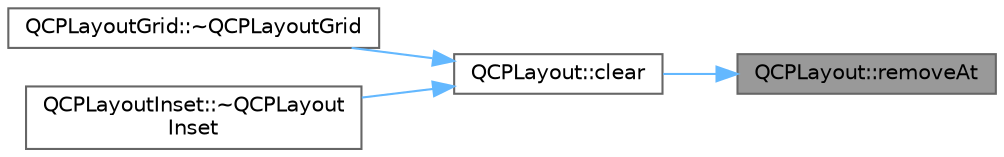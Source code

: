 digraph "QCPLayout::removeAt"
{
 // LATEX_PDF_SIZE
  bgcolor="transparent";
  edge [fontname=Helvetica,fontsize=10,labelfontname=Helvetica,labelfontsize=10];
  node [fontname=Helvetica,fontsize=10,shape=box,height=0.2,width=0.4];
  rankdir="RL";
  Node1 [label="QCPLayout::removeAt",height=0.2,width=0.4,color="gray40", fillcolor="grey60", style="filled", fontcolor="black",tooltip=" "];
  Node1 -> Node2 [dir="back",color="steelblue1",style="solid"];
  Node2 [label="QCPLayout::clear",height=0.2,width=0.4,color="grey40", fillcolor="white", style="filled",URL="$class_q_c_p_layout.html#a02883bdf2769b5b227f0232dba1ac4ee",tooltip=" "];
  Node2 -> Node3 [dir="back",color="steelblue1",style="solid"];
  Node3 [label="QCPLayoutGrid::~QCPLayoutGrid",height=0.2,width=0.4,color="grey40", fillcolor="white", style="filled",URL="$class_q_c_p_layout_grid.html#af859f4a4db693a21056a9e615f6c4a90",tooltip=" "];
  Node2 -> Node4 [dir="back",color="steelblue1",style="solid"];
  Node4 [label="QCPLayoutInset::~QCPLayout\lInset",height=0.2,width=0.4,color="grey40", fillcolor="white", style="filled",URL="$class_q_c_p_layout_inset.html#a7d0e5647b2e92df92abab532441db112",tooltip=" "];
}
